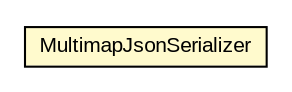 #!/usr/local/bin/dot
#
# Class diagram 
# Generated by UMLGraph version R5_6-24-gf6e263 (http://www.umlgraph.org/)
#

digraph G {
	edge [fontname="arial",fontsize=10,labelfontname="arial",labelfontsize=10];
	node [fontname="arial",fontsize=10,shape=plaintext];
	nodesep=0.25;
	ranksep=0.5;
	rankdir=LR;
	// com.gwtplatform.dispatch.rest.client.serialization.MultimapJsonSerializer
	c351412 [label=<<table title="com.gwtplatform.dispatch.rest.client.serialization.MultimapJsonSerializer" border="0" cellborder="1" cellspacing="0" cellpadding="2" port="p" bgcolor="lemonChiffon" href="./MultimapJsonSerializer.html">
		<tr><td><table border="0" cellspacing="0" cellpadding="1">
<tr><td align="center" balign="center"> MultimapJsonSerializer </td></tr>
		</table></td></tr>
		</table>>, URL="./MultimapJsonSerializer.html", fontname="arial", fontcolor="black", fontsize=10.0];
}

